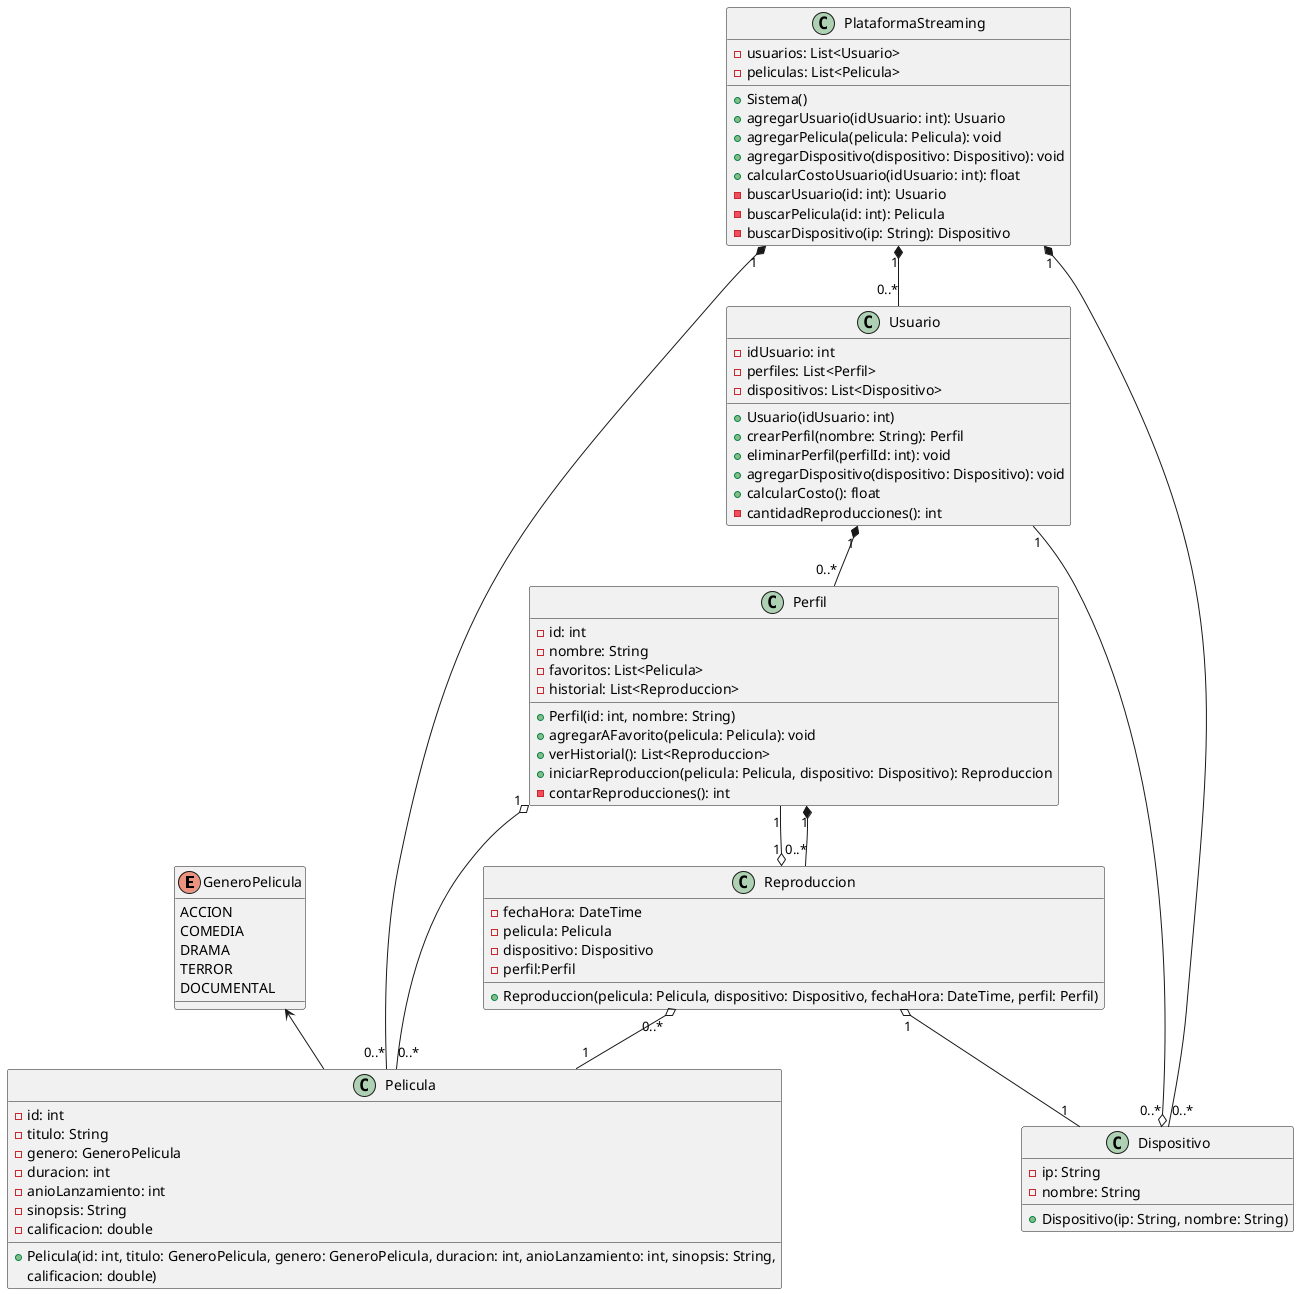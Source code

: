 @startuml
enum GeneroPelicula {
  ACCION
  COMEDIA
  DRAMA
  TERROR
  DOCUMENTAL
}
GeneroPelicula <-- Pelicula
class Pelicula {
  - id: int
  - titulo: String
  - genero: GeneroPelicula
  - duracion: int
  - anioLanzamiento: int
  - sinopsis: String
  - calificacion: double
  + Pelicula(id: int, titulo: GeneroPelicula, genero: GeneroPelicula, duracion: int, anioLanzamiento: int, sinopsis: String,
             calificacion: double)
}

class Usuario {
  - idUsuario: int
  - perfiles: List<Perfil>
  - dispositivos: List<Dispositivo>
  + Usuario(idUsuario: int)
  + crearPerfil(nombre: String): Perfil
  + eliminarPerfil(perfilId: int): void
  + agregarDispositivo(dispositivo: Dispositivo): void
  + calcularCosto(): float
  - cantidadReproducciones(): int
}

class Perfil {
  - id: int
  - nombre: String
  - favoritos: List<Pelicula>
  - historial: List<Reproduccion>

  + Perfil(id: int, nombre: String)
  + agregarAFavorito(pelicula: Pelicula): void
  + verHistorial(): List<Reproduccion>
  + iniciarReproduccion(pelicula: Pelicula, dispositivo: Dispositivo): Reproduccion
  - contarReproducciones(): int
}

class Dispositivo {
  - ip: String
  - nombre: String
  + Dispositivo(ip: String, nombre: String)
}

class Reproduccion {
  - fechaHora: DateTime
  - pelicula: Pelicula
  - dispositivo: Dispositivo
  -perfil:Perfil
  + Reproduccion(pelicula: Pelicula, dispositivo: Dispositivo, fechaHora: DateTime, perfil: Perfil)
}
Usuario "1" *-- "0..*" Perfil
Usuario "1" --o "0..*" Dispositivo
Perfil "1" o-- "0..*" Pelicula
Perfil "1" --o "1" Reproduccion
Reproduccion "0..*" o-- "1" Pelicula
Reproduccion "1" o-- "1" Dispositivo
Perfil "1" *-- "0..*" Reproduccion

class PlataformaStreaming {
  - usuarios: List<Usuario>
  - peliculas: List<Pelicula>
  + Sistema()
  + agregarUsuario(idUsuario: int): Usuario
  + agregarPelicula(pelicula: Pelicula): void
  + agregarDispositivo(dispositivo: Dispositivo): void
  + calcularCostoUsuario(idUsuario: int): float
  - buscarUsuario(id: int): Usuario
  - buscarPelicula(id: int): Pelicula
  - buscarDispositivo(ip: String): Dispositivo
}

PlataformaStreaming "1" *-- "0..*" Usuario
PlataformaStreaming "1" *-- "0..*" Pelicula
PlataformaStreaming "1" *-- "0..*" Dispositivo


@enduml